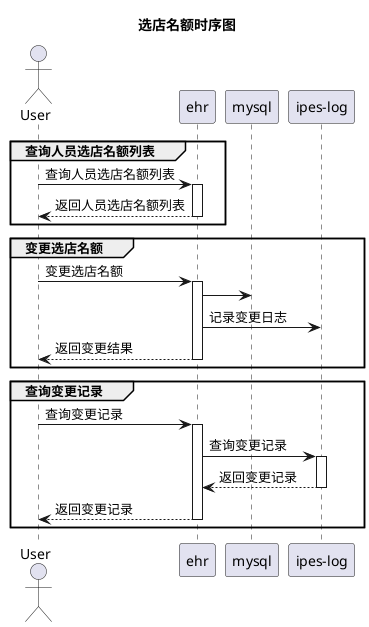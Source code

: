 #ehr师徒制-选店名额时序图

@startuml

title 选店名额时序图

actor User
participant "ehr" as ehr
participant "mysql" as db
participant "ipes-log" as es

group 查询人员选店名额列表
User -> ehr : 查询人员选店名额列表
activate ehr
ehr --> User : 返回人员选店名额列表
deactivate ehr
end

group 变更选店名额
User -> ehr : 变更选店名额
activate ehr
ehr  -> db
ehr  -> es : 记录变更日志
ehr --> User: 返回变更结果
deactivate ehr
end

group 查询变更记录
User -> ehr : 查询变更记录
activate ehr
ehr -> es : 查询变更记录
activate es
es --> ehr : 返回变更记录
deactivate es
ehr --> User : 返回变更记录
deactivate ehr
end


@enduml

